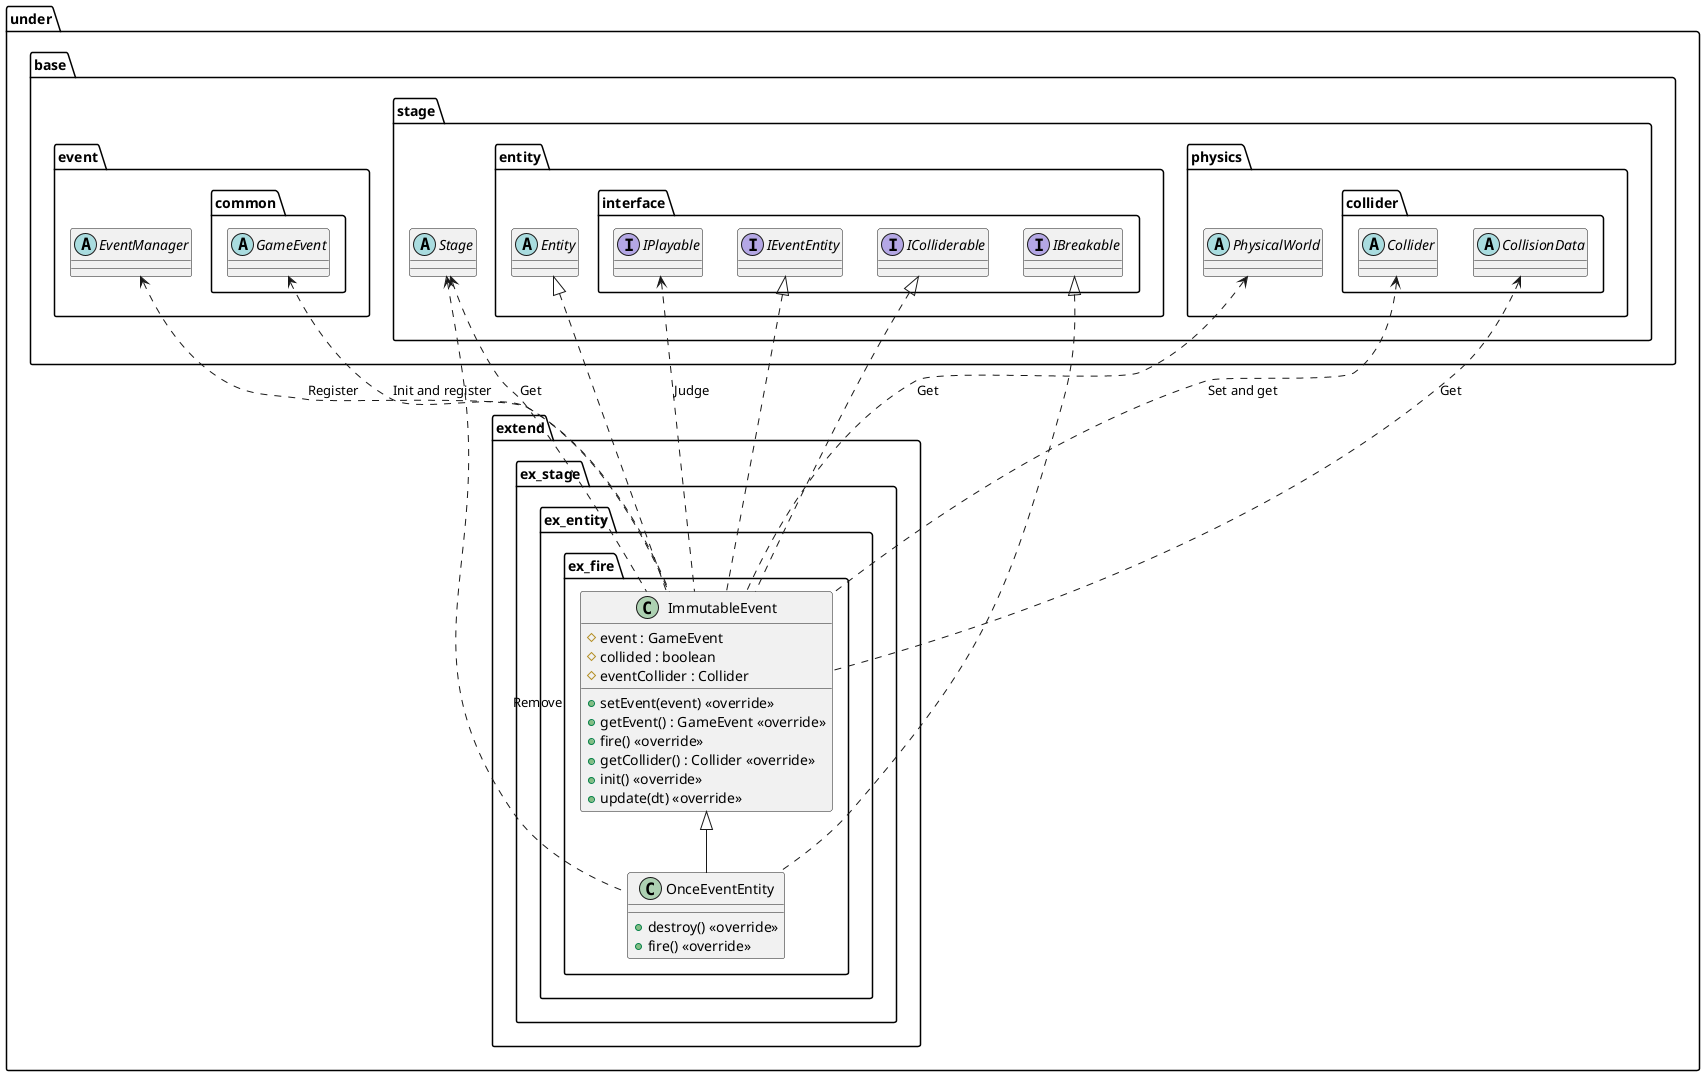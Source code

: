 @startuml EntityExtendFire
package under {
    package extend {
        package ex_stage {
            package ex_entity {
                package ex_fire {
                    class ImmutableEvent {
                        #event : GameEvent
                        #collided : boolean
                        #eventCollider : Collider
                        +setEvent(event) <<override>>
                        +getEvent() : GameEvent <<override>>
                        +fire() <<override>>
                        +getCollider() : Collider <<override>>
                        +init() <<override>>
                        +update(dt) <<override>>
                    }
                    class OnceEventEntity {
                        +destroy() <<override>>
                        +fire() <<override>>
                    }
                }
            }
        }
    }
}

package under {
    package base {
        package event {
            abstract EventManager
            package common {
                abstract GameEvent
            }
        }
        package stage {
            abstract Stage
            package entity {
                abstract Entity
                package interface {
                    interface IPlayable
                    interface IEventEntity
                    interface IColliderable
                    interface IBreakable
                }
            }
            package physics {
                abstract PhysicalWorld
                package collider {
                    abstract Collider
                    abstract CollisionData
                }
            }
        }
    }
}

GameEvent <.. ImmutableEvent : Init and register
EventManager <.. ImmutableEvent : Register
Collider <.. ImmutableEvent : Set and get
Stage <.. ImmutableEvent : Get
PhysicalWorld <.. ImmutableEvent : Get
CollisionData <.. ImmutableEvent : Get
IPlayable <.. ImmutableEvent : Judge

Stage <.. OnceEventEntity : Remove

Entity <|.. ImmutableEvent
IEventEntity <|.. ImmutableEvent
IColliderable <|.. ImmutableEvent

ImmutableEvent <|-- OnceEventEntity
IBreakable <|.. OnceEventEntity

@enduml
